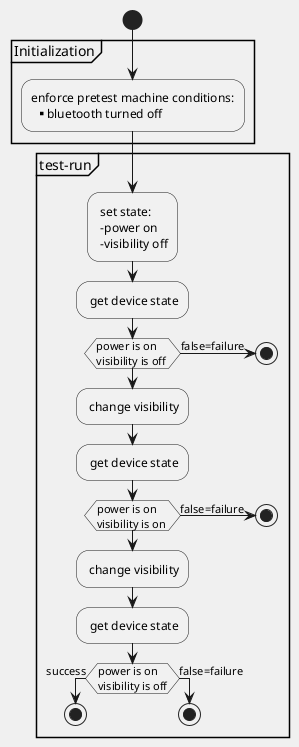@startuml
skinparam BackgroundColor F0F0F0

start
partition Initialization {
    :enforce pretest machine conditions:
    ** bluetooth turned off;
}

partition test-run {

    : set state:
     -power on
     -visibility off;
    : get device state;

    if (power is on \nvisibility is off )
        : change visibility;
    else (false=failure)
        stop
    endif

    : get device state;
    if (power is on \nvisibility is on )
        : change visibility;
    else (false=failure)
        stop
    endif

    : get device state;
    if  (power is on \nvisibility is off) then (success)
        stop
    else (false=failure)
        stop
    endif
}
@enduml
